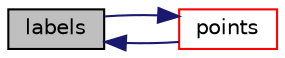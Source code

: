 digraph "labels"
{
  bgcolor="transparent";
  edge [fontname="Helvetica",fontsize="10",labelfontname="Helvetica",labelfontsize="10"];
  node [fontname="Helvetica",fontsize="10",shape=record];
  rankdir="LR";
  Node1 [label="labels",height=0.2,width=0.4,color="black", fillcolor="grey75", style="filled", fontcolor="black"];
  Node1 -> Node2 [dir="back",color="midnightblue",fontsize="10",style="solid",fontname="Helvetica"];
  Node2 [label="points",height=0.2,width=0.4,color="red",URL="$a00201.html#a77ca2209afb8888c352cf6c8d4b4380c",tooltip="Return the cell vertices. "];
  Node2 -> Node1 [dir="back",color="midnightblue",fontsize="10",style="solid",fontname="Helvetica"];
}
